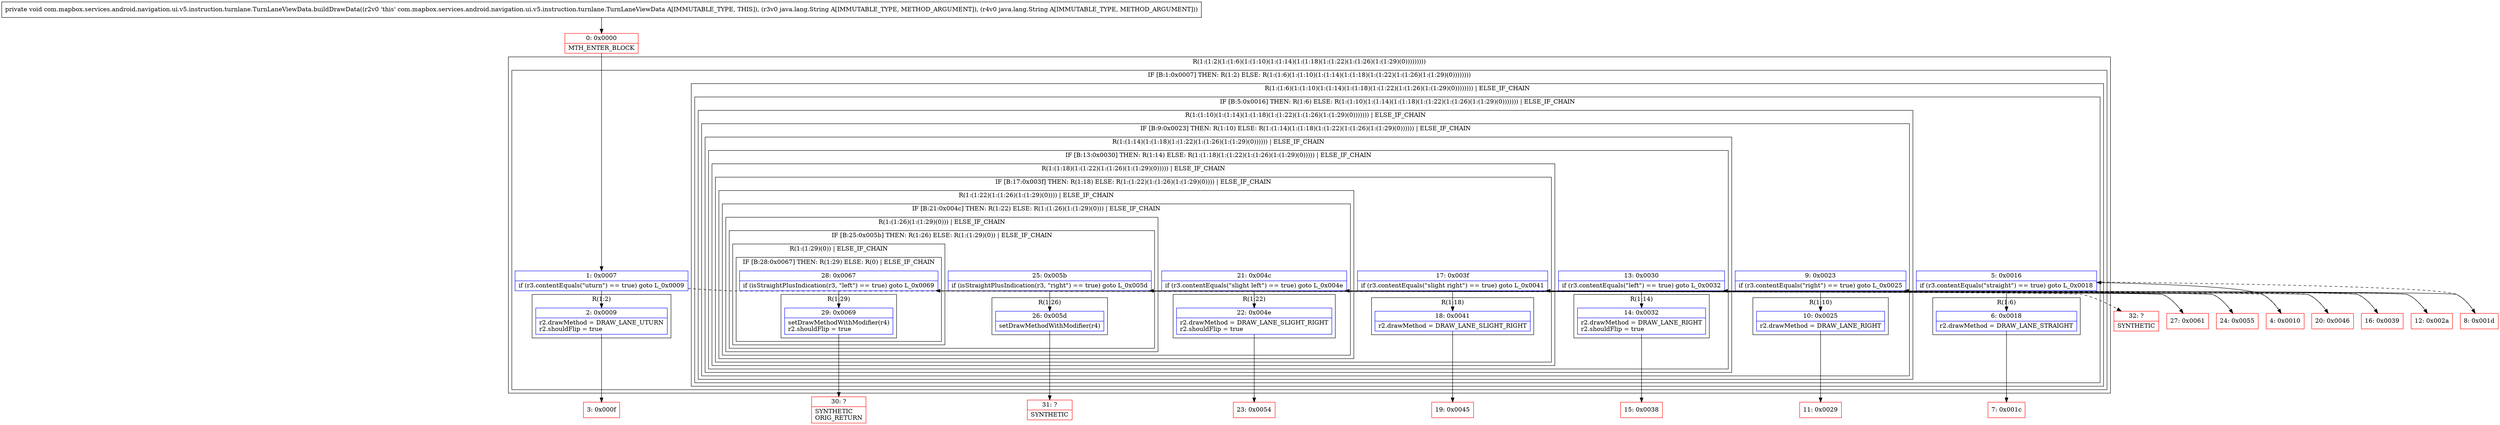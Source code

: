 digraph "CFG forcom.mapbox.services.android.navigation.ui.v5.instruction.turnlane.TurnLaneViewData.buildDrawData(Ljava\/lang\/String;Ljava\/lang\/String;)V" {
subgraph cluster_Region_1951785495 {
label = "R(1:(1:2)(1:(1:6)(1:(1:10)(1:(1:14)(1:(1:18)(1:(1:22)(1:(1:26)(1:(1:29)(0)))))))))";
node [shape=record,color=blue];
subgraph cluster_IfRegion_1558431862 {
label = "IF [B:1:0x0007] THEN: R(1:2) ELSE: R(1:(1:6)(1:(1:10)(1:(1:14)(1:(1:18)(1:(1:22)(1:(1:26)(1:(1:29)(0))))))))";
node [shape=record,color=blue];
Node_1 [shape=record,label="{1\:\ 0x0007|if (r3.contentEquals(\"uturn\") == true) goto L_0x0009\l}"];
subgraph cluster_Region_393238661 {
label = "R(1:2)";
node [shape=record,color=blue];
Node_2 [shape=record,label="{2\:\ 0x0009|r2.drawMethod = DRAW_LANE_UTURN\lr2.shouldFlip = true\l}"];
}
subgraph cluster_Region_1158081947 {
label = "R(1:(1:6)(1:(1:10)(1:(1:14)(1:(1:18)(1:(1:22)(1:(1:26)(1:(1:29)(0)))))))) | ELSE_IF_CHAIN\l";
node [shape=record,color=blue];
subgraph cluster_IfRegion_504953462 {
label = "IF [B:5:0x0016] THEN: R(1:6) ELSE: R(1:(1:10)(1:(1:14)(1:(1:18)(1:(1:22)(1:(1:26)(1:(1:29)(0))))))) | ELSE_IF_CHAIN\l";
node [shape=record,color=blue];
Node_5 [shape=record,label="{5\:\ 0x0016|if (r3.contentEquals(\"straight\") == true) goto L_0x0018\l}"];
subgraph cluster_Region_1559896507 {
label = "R(1:6)";
node [shape=record,color=blue];
Node_6 [shape=record,label="{6\:\ 0x0018|r2.drawMethod = DRAW_LANE_STRAIGHT\l}"];
}
subgraph cluster_Region_1239150289 {
label = "R(1:(1:10)(1:(1:14)(1:(1:18)(1:(1:22)(1:(1:26)(1:(1:29)(0))))))) | ELSE_IF_CHAIN\l";
node [shape=record,color=blue];
subgraph cluster_IfRegion_1002678340 {
label = "IF [B:9:0x0023] THEN: R(1:10) ELSE: R(1:(1:14)(1:(1:18)(1:(1:22)(1:(1:26)(1:(1:29)(0)))))) | ELSE_IF_CHAIN\l";
node [shape=record,color=blue];
Node_9 [shape=record,label="{9\:\ 0x0023|if (r3.contentEquals(\"right\") == true) goto L_0x0025\l}"];
subgraph cluster_Region_1657880064 {
label = "R(1:10)";
node [shape=record,color=blue];
Node_10 [shape=record,label="{10\:\ 0x0025|r2.drawMethod = DRAW_LANE_RIGHT\l}"];
}
subgraph cluster_Region_1873493016 {
label = "R(1:(1:14)(1:(1:18)(1:(1:22)(1:(1:26)(1:(1:29)(0)))))) | ELSE_IF_CHAIN\l";
node [shape=record,color=blue];
subgraph cluster_IfRegion_2031151706 {
label = "IF [B:13:0x0030] THEN: R(1:14) ELSE: R(1:(1:18)(1:(1:22)(1:(1:26)(1:(1:29)(0))))) | ELSE_IF_CHAIN\l";
node [shape=record,color=blue];
Node_13 [shape=record,label="{13\:\ 0x0030|if (r3.contentEquals(\"left\") == true) goto L_0x0032\l}"];
subgraph cluster_Region_1597504692 {
label = "R(1:14)";
node [shape=record,color=blue];
Node_14 [shape=record,label="{14\:\ 0x0032|r2.drawMethod = DRAW_LANE_RIGHT\lr2.shouldFlip = true\l}"];
}
subgraph cluster_Region_889055340 {
label = "R(1:(1:18)(1:(1:22)(1:(1:26)(1:(1:29)(0))))) | ELSE_IF_CHAIN\l";
node [shape=record,color=blue];
subgraph cluster_IfRegion_33573143 {
label = "IF [B:17:0x003f] THEN: R(1:18) ELSE: R(1:(1:22)(1:(1:26)(1:(1:29)(0)))) | ELSE_IF_CHAIN\l";
node [shape=record,color=blue];
Node_17 [shape=record,label="{17\:\ 0x003f|if (r3.contentEquals(\"slight right\") == true) goto L_0x0041\l}"];
subgraph cluster_Region_2084319543 {
label = "R(1:18)";
node [shape=record,color=blue];
Node_18 [shape=record,label="{18\:\ 0x0041|r2.drawMethod = DRAW_LANE_SLIGHT_RIGHT\l}"];
}
subgraph cluster_Region_470724696 {
label = "R(1:(1:22)(1:(1:26)(1:(1:29)(0)))) | ELSE_IF_CHAIN\l";
node [shape=record,color=blue];
subgraph cluster_IfRegion_1206621501 {
label = "IF [B:21:0x004c] THEN: R(1:22) ELSE: R(1:(1:26)(1:(1:29)(0))) | ELSE_IF_CHAIN\l";
node [shape=record,color=blue];
Node_21 [shape=record,label="{21\:\ 0x004c|if (r3.contentEquals(\"slight left\") == true) goto L_0x004e\l}"];
subgraph cluster_Region_1201878054 {
label = "R(1:22)";
node [shape=record,color=blue];
Node_22 [shape=record,label="{22\:\ 0x004e|r2.drawMethod = DRAW_LANE_SLIGHT_RIGHT\lr2.shouldFlip = true\l}"];
}
subgraph cluster_Region_1519063148 {
label = "R(1:(1:26)(1:(1:29)(0))) | ELSE_IF_CHAIN\l";
node [shape=record,color=blue];
subgraph cluster_IfRegion_871294741 {
label = "IF [B:25:0x005b] THEN: R(1:26) ELSE: R(1:(1:29)(0)) | ELSE_IF_CHAIN\l";
node [shape=record,color=blue];
Node_25 [shape=record,label="{25\:\ 0x005b|if (isStraightPlusIndication(r3, \"right\") == true) goto L_0x005d\l}"];
subgraph cluster_Region_674745896 {
label = "R(1:26)";
node [shape=record,color=blue];
Node_26 [shape=record,label="{26\:\ 0x005d|setDrawMethodWithModifier(r4)\l}"];
}
subgraph cluster_Region_1995164940 {
label = "R(1:(1:29)(0)) | ELSE_IF_CHAIN\l";
node [shape=record,color=blue];
subgraph cluster_IfRegion_1960946637 {
label = "IF [B:28:0x0067] THEN: R(1:29) ELSE: R(0) | ELSE_IF_CHAIN\l";
node [shape=record,color=blue];
Node_28 [shape=record,label="{28\:\ 0x0067|if (isStraightPlusIndication(r3, \"left\") == true) goto L_0x0069\l}"];
subgraph cluster_Region_821242891 {
label = "R(1:29)";
node [shape=record,color=blue];
Node_29 [shape=record,label="{29\:\ 0x0069|setDrawMethodWithModifier(r4)\lr2.shouldFlip = true\l}"];
}
subgraph cluster_Region_639886003 {
label = "R(0)";
node [shape=record,color=blue];
}
}
}
}
}
}
}
}
}
}
}
}
}
}
}
}
}
Node_0 [shape=record,color=red,label="{0\:\ 0x0000|MTH_ENTER_BLOCK\l}"];
Node_3 [shape=record,color=red,label="{3\:\ 0x000f}"];
Node_4 [shape=record,color=red,label="{4\:\ 0x0010}"];
Node_7 [shape=record,color=red,label="{7\:\ 0x001c}"];
Node_8 [shape=record,color=red,label="{8\:\ 0x001d}"];
Node_11 [shape=record,color=red,label="{11\:\ 0x0029}"];
Node_12 [shape=record,color=red,label="{12\:\ 0x002a}"];
Node_15 [shape=record,color=red,label="{15\:\ 0x0038}"];
Node_16 [shape=record,color=red,label="{16\:\ 0x0039}"];
Node_19 [shape=record,color=red,label="{19\:\ 0x0045}"];
Node_20 [shape=record,color=red,label="{20\:\ 0x0046}"];
Node_23 [shape=record,color=red,label="{23\:\ 0x0054}"];
Node_24 [shape=record,color=red,label="{24\:\ 0x0055}"];
Node_27 [shape=record,color=red,label="{27\:\ 0x0061}"];
Node_30 [shape=record,color=red,label="{30\:\ ?|SYNTHETIC\lORIG_RETURN\l}"];
Node_31 [shape=record,color=red,label="{31\:\ ?|SYNTHETIC\l}"];
Node_32 [shape=record,color=red,label="{32\:\ ?|SYNTHETIC\l}"];
MethodNode[shape=record,label="{private void com.mapbox.services.android.navigation.ui.v5.instruction.turnlane.TurnLaneViewData.buildDrawData((r2v0 'this' com.mapbox.services.android.navigation.ui.v5.instruction.turnlane.TurnLaneViewData A[IMMUTABLE_TYPE, THIS]), (r3v0 java.lang.String A[IMMUTABLE_TYPE, METHOD_ARGUMENT]), (r4v0 java.lang.String A[IMMUTABLE_TYPE, METHOD_ARGUMENT])) }"];
MethodNode -> Node_0;
Node_1 -> Node_2;
Node_1 -> Node_4[style=dashed];
Node_2 -> Node_3;
Node_5 -> Node_6;
Node_5 -> Node_8[style=dashed];
Node_6 -> Node_7;
Node_9 -> Node_10;
Node_9 -> Node_12[style=dashed];
Node_10 -> Node_11;
Node_13 -> Node_14;
Node_13 -> Node_16[style=dashed];
Node_14 -> Node_15;
Node_17 -> Node_18;
Node_17 -> Node_20[style=dashed];
Node_18 -> Node_19;
Node_21 -> Node_22;
Node_21 -> Node_24[style=dashed];
Node_22 -> Node_23;
Node_25 -> Node_26;
Node_25 -> Node_27[style=dashed];
Node_26 -> Node_31;
Node_28 -> Node_29;
Node_28 -> Node_32[style=dashed];
Node_29 -> Node_30;
Node_0 -> Node_1;
Node_4 -> Node_5;
Node_8 -> Node_9;
Node_12 -> Node_13;
Node_16 -> Node_17;
Node_20 -> Node_21;
Node_24 -> Node_25;
Node_27 -> Node_28;
}

